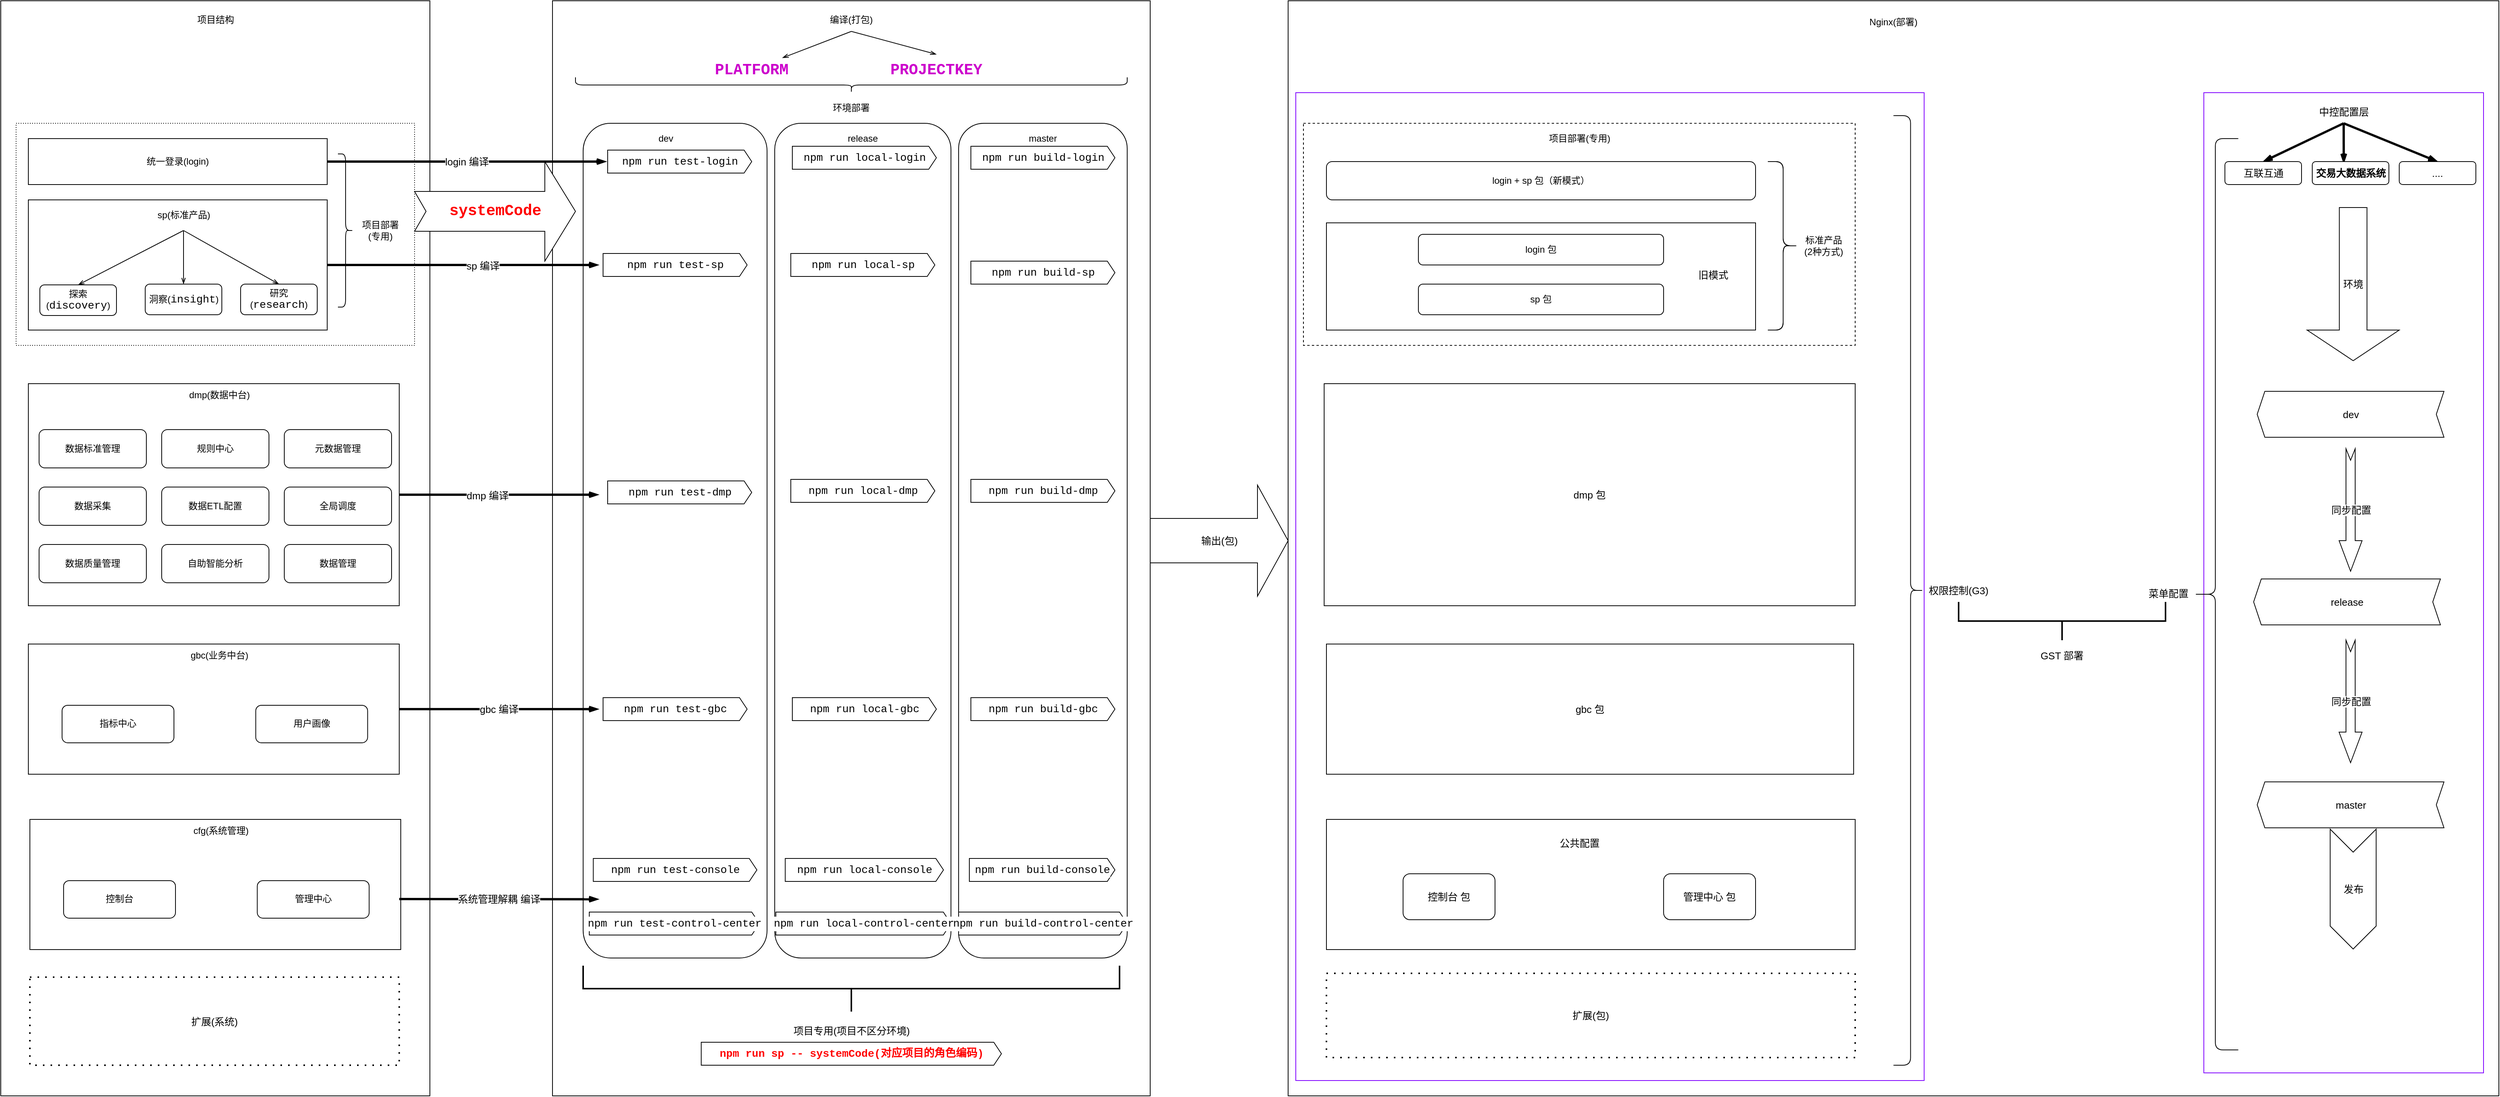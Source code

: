 <mxfile version="14.8.5" type="github">
  <diagram id="En5fsH0qPfYvG1PNKuJf" name="Page-1">
    <mxGraphModel dx="3555" dy="3074" grid="1" gridSize="10" guides="1" tooltips="1" connect="1" arrows="1" fold="1" page="1" pageScale="1" pageWidth="827" pageHeight="1169" math="0" shadow="0">
      <root>
        <mxCell id="0" />
        <mxCell id="1" parent="0" />
        <mxCell id="Kza3IiyWU27NG2U3xxo6-1" value="" style="rounded=0;whiteSpace=wrap;html=1;labelBackgroundColor=#FFFFFF;" parent="1" vertex="1">
          <mxGeometry x="20" y="-70" width="560" height="1430" as="geometry" />
        </mxCell>
        <mxCell id="Kza3IiyWU27NG2U3xxo6-2" value="项目结构" style="text;html=1;strokeColor=none;fillColor=none;align=center;verticalAlign=middle;whiteSpace=wrap;rounded=0;labelBackgroundColor=#FFFFFF;" parent="1" vertex="1">
          <mxGeometry x="262.5" y="-60" width="75" height="30" as="geometry" />
        </mxCell>
        <mxCell id="Kza3IiyWU27NG2U3xxo6-3" value="" style="rounded=0;whiteSpace=wrap;html=1;dashed=1;dashPattern=1 2;labelBackgroundColor=#FFFFFF;" parent="1" vertex="1">
          <mxGeometry x="40" y="90" width="520" height="290" as="geometry" />
        </mxCell>
        <mxCell id="Kza3IiyWU27NG2U3xxo6-4" value="" style="group;labelBackgroundColor=#FFFFFF;" parent="1" vertex="1" connectable="0">
          <mxGeometry x="56" y="110" width="499" height="250" as="geometry" />
        </mxCell>
        <mxCell id="Kza3IiyWU27NG2U3xxo6-5" value="" style="group;labelBackgroundColor=#FFFFFF;" parent="Kza3IiyWU27NG2U3xxo6-4" vertex="1" connectable="0">
          <mxGeometry width="390" height="250" as="geometry" />
        </mxCell>
        <mxCell id="Kza3IiyWU27NG2U3xxo6-6" value="统一登录(login)" style="rounded=0;whiteSpace=wrap;html=1;labelBackgroundColor=#FFFFFF;" parent="Kza3IiyWU27NG2U3xxo6-5" vertex="1">
          <mxGeometry width="390" height="60" as="geometry" />
        </mxCell>
        <mxCell id="Kza3IiyWU27NG2U3xxo6-7" value="" style="rounded=0;whiteSpace=wrap;html=1;labelBackgroundColor=#FFFFFF;" parent="Kza3IiyWU27NG2U3xxo6-5" vertex="1">
          <mxGeometry y="80" width="390" height="170" as="geometry" />
        </mxCell>
        <mxCell id="Kza3IiyWU27NG2U3xxo6-8" value="sp(标准产品)" style="text;html=1;strokeColor=none;fillColor=none;align=center;verticalAlign=middle;whiteSpace=wrap;rounded=0;labelBackgroundColor=#FFFFFF;" parent="Kza3IiyWU27NG2U3xxo6-5" vertex="1">
          <mxGeometry x="157.5" y="80" width="90" height="40" as="geometry" />
        </mxCell>
        <mxCell id="Kza3IiyWU27NG2U3xxo6-9" value="&lt;span&gt;探索(&lt;/span&gt;&lt;span style=&quot;font-family: consolas, &amp;quot;courier new&amp;quot;, monospace; font-size: 14px;&quot;&gt;discovery&lt;/span&gt;&lt;span&gt;)&lt;/span&gt;" style="rounded=1;whiteSpace=wrap;html=1;labelBackgroundColor=#FFFFFF;" parent="Kza3IiyWU27NG2U3xxo6-5" vertex="1">
          <mxGeometry x="15" y="191" width="100" height="40" as="geometry" />
        </mxCell>
        <mxCell id="Kza3IiyWU27NG2U3xxo6-10" style="edgeStyle=none;rounded=0;orthogonalLoop=1;jettySize=auto;html=1;exitX=0.5;exitY=1;exitDx=0;exitDy=0;entryX=0.5;entryY=0;entryDx=0;entryDy=0;endArrow=openThin;endFill=0;labelBackgroundColor=#FFFFFF;" parent="Kza3IiyWU27NG2U3xxo6-5" source="Kza3IiyWU27NG2U3xxo6-8" target="Kza3IiyWU27NG2U3xxo6-9" edge="1">
          <mxGeometry relative="1" as="geometry" />
        </mxCell>
        <mxCell id="Kza3IiyWU27NG2U3xxo6-11" value="&lt;span style=&quot;&quot;&gt;洞察(&lt;/span&gt;&lt;span style=&quot;font-family: &amp;quot;consolas&amp;quot; , &amp;quot;courier new&amp;quot; , monospace ; font-size: 14px&quot;&gt;insight&lt;/span&gt;)" style="rounded=1;whiteSpace=wrap;html=1;labelBackgroundColor=#FFFFFF;" parent="Kza3IiyWU27NG2U3xxo6-5" vertex="1">
          <mxGeometry x="152.5" y="190" width="100" height="40" as="geometry" />
        </mxCell>
        <mxCell id="Kza3IiyWU27NG2U3xxo6-12" style="edgeStyle=none;rounded=0;orthogonalLoop=1;jettySize=auto;html=1;exitX=0.5;exitY=1;exitDx=0;exitDy=0;endArrow=openThin;endFill=0;labelBackgroundColor=#FFFFFF;" parent="Kza3IiyWU27NG2U3xxo6-5" source="Kza3IiyWU27NG2U3xxo6-8" target="Kza3IiyWU27NG2U3xxo6-11" edge="1">
          <mxGeometry relative="1" as="geometry" />
        </mxCell>
        <mxCell id="Kza3IiyWU27NG2U3xxo6-13" value="研究(&lt;span style=&quot;font-family: consolas, &amp;quot;courier new&amp;quot;, monospace; font-size: 14px;&quot;&gt;research&lt;/span&gt;)" style="rounded=1;whiteSpace=wrap;html=1;labelBackgroundColor=#FFFFFF;" parent="Kza3IiyWU27NG2U3xxo6-5" vertex="1">
          <mxGeometry x="277" y="190" width="100" height="40" as="geometry" />
        </mxCell>
        <mxCell id="Kza3IiyWU27NG2U3xxo6-14" style="edgeStyle=none;rounded=0;orthogonalLoop=1;jettySize=auto;html=1;exitX=0.5;exitY=1;exitDx=0;exitDy=0;entryX=0.5;entryY=0;entryDx=0;entryDy=0;endArrow=openThin;endFill=0;labelBackgroundColor=#FFFFFF;" parent="Kza3IiyWU27NG2U3xxo6-5" source="Kza3IiyWU27NG2U3xxo6-8" target="Kza3IiyWU27NG2U3xxo6-13" edge="1">
          <mxGeometry relative="1" as="geometry" />
        </mxCell>
        <mxCell id="Kza3IiyWU27NG2U3xxo6-15" value="" style="shape=curlyBracket;whiteSpace=wrap;html=1;rounded=1;flipH=1;labelBackgroundColor=#FFFFFF;" parent="Kza3IiyWU27NG2U3xxo6-4" vertex="1">
          <mxGeometry x="404" y="20" width="20" height="200" as="geometry" />
        </mxCell>
        <mxCell id="Kza3IiyWU27NG2U3xxo6-16" value="项目部署(专用)" style="text;html=1;strokeColor=none;fillColor=none;align=center;verticalAlign=middle;whiteSpace=wrap;rounded=0;labelBackgroundColor=#FFFFFF;" parent="Kza3IiyWU27NG2U3xxo6-4" vertex="1">
          <mxGeometry x="434" y="100" width="51" height="40" as="geometry" />
        </mxCell>
        <mxCell id="Kza3IiyWU27NG2U3xxo6-17" value="" style="group;labelBackgroundColor=#FFFFFF;" parent="1" vertex="1" connectable="0">
          <mxGeometry x="56" y="420" width="484" height="290" as="geometry" />
        </mxCell>
        <mxCell id="Kza3IiyWU27NG2U3xxo6-18" value="" style="rounded=0;whiteSpace=wrap;html=1;labelBackgroundColor=#FFFFFF;" parent="Kza3IiyWU27NG2U3xxo6-17" vertex="1">
          <mxGeometry y="10" width="484" height="290" as="geometry" />
        </mxCell>
        <mxCell id="Kza3IiyWU27NG2U3xxo6-19" value="&lt;span style=&quot;font-family: &amp;quot;helvetica&amp;quot;&quot;&gt;dmp(数据中台)&lt;/span&gt;" style="text;html=1;strokeColor=none;fillColor=none;align=center;verticalAlign=middle;whiteSpace=wrap;rounded=0;labelBackgroundColor=#FFFFFF;" parent="Kza3IiyWU27NG2U3xxo6-17" vertex="1">
          <mxGeometry x="202.25" y="10" width="94.5" height="30" as="geometry" />
        </mxCell>
        <mxCell id="Kza3IiyWU27NG2U3xxo6-20" value="数据标准管理" style="rounded=1;whiteSpace=wrap;html=1;labelBackgroundColor=#FFFFFF;" parent="Kza3IiyWU27NG2U3xxo6-17" vertex="1">
          <mxGeometry x="14" y="70" width="140" height="50" as="geometry" />
        </mxCell>
        <mxCell id="Kza3IiyWU27NG2U3xxo6-21" value="规则中心" style="rounded=1;whiteSpace=wrap;html=1;labelBackgroundColor=#FFFFFF;" parent="Kza3IiyWU27NG2U3xxo6-17" vertex="1">
          <mxGeometry x="174" y="70" width="140" height="50" as="geometry" />
        </mxCell>
        <mxCell id="Kza3IiyWU27NG2U3xxo6-22" value="全局调度" style="rounded=1;whiteSpace=wrap;html=1;labelBackgroundColor=#FFFFFF;" parent="Kza3IiyWU27NG2U3xxo6-17" vertex="1">
          <mxGeometry x="334" y="145" width="140" height="50" as="geometry" />
        </mxCell>
        <mxCell id="Kza3IiyWU27NG2U3xxo6-23" value="数据ETL配置" style="rounded=1;whiteSpace=wrap;html=1;labelBackgroundColor=#FFFFFF;" parent="Kza3IiyWU27NG2U3xxo6-17" vertex="1">
          <mxGeometry x="174" y="145" width="140" height="50" as="geometry" />
        </mxCell>
        <mxCell id="Kza3IiyWU27NG2U3xxo6-24" value="自助智能分析" style="rounded=1;whiteSpace=wrap;html=1;labelBackgroundColor=#FFFFFF;" parent="Kza3IiyWU27NG2U3xxo6-17" vertex="1">
          <mxGeometry x="174" y="220" width="140" height="50" as="geometry" />
        </mxCell>
        <mxCell id="Kza3IiyWU27NG2U3xxo6-25" value="数据采集" style="rounded=1;whiteSpace=wrap;html=1;labelBackgroundColor=#FFFFFF;" parent="Kza3IiyWU27NG2U3xxo6-17" vertex="1">
          <mxGeometry x="14" y="145" width="140" height="50" as="geometry" />
        </mxCell>
        <mxCell id="Kza3IiyWU27NG2U3xxo6-26" value="数据管理" style="rounded=1;whiteSpace=wrap;html=1;labelBackgroundColor=#FFFFFF;" parent="Kza3IiyWU27NG2U3xxo6-17" vertex="1">
          <mxGeometry x="334" y="220" width="140" height="50" as="geometry" />
        </mxCell>
        <mxCell id="Kza3IiyWU27NG2U3xxo6-27" value="元数据管理" style="rounded=1;whiteSpace=wrap;html=1;labelBackgroundColor=#FFFFFF;" parent="Kza3IiyWU27NG2U3xxo6-17" vertex="1">
          <mxGeometry x="334" y="70" width="140" height="50" as="geometry" />
        </mxCell>
        <mxCell id="Kza3IiyWU27NG2U3xxo6-28" value="数据质量管理" style="rounded=1;whiteSpace=wrap;html=1;labelBackgroundColor=#FFFFFF;" parent="Kza3IiyWU27NG2U3xxo6-17" vertex="1">
          <mxGeometry x="14" y="220" width="140" height="50" as="geometry" />
        </mxCell>
        <mxCell id="Kza3IiyWU27NG2U3xxo6-29" value="" style="group;labelBackgroundColor=#FFFFFF;" parent="1" vertex="1" connectable="0">
          <mxGeometry x="56" y="770" width="484" height="170" as="geometry" />
        </mxCell>
        <mxCell id="Kza3IiyWU27NG2U3xxo6-30" value="" style="group;labelBackgroundColor=#FFFFFF;" parent="Kza3IiyWU27NG2U3xxo6-29" vertex="1" connectable="0">
          <mxGeometry width="484" height="170.0" as="geometry" />
        </mxCell>
        <mxCell id="Kza3IiyWU27NG2U3xxo6-31" value="" style="group;labelBackgroundColor=#FFFFFF;" parent="Kza3IiyWU27NG2U3xxo6-30" vertex="1" connectable="0">
          <mxGeometry width="484" height="170.0" as="geometry" />
        </mxCell>
        <mxCell id="Kza3IiyWU27NG2U3xxo6-32" value="" style="rounded=0;whiteSpace=wrap;html=1;labelBackgroundColor=#FFFFFF;" parent="Kza3IiyWU27NG2U3xxo6-31" vertex="1">
          <mxGeometry width="484" height="170.0" as="geometry" />
        </mxCell>
        <mxCell id="Kza3IiyWU27NG2U3xxo6-33" value="&lt;span style=&quot;font-family: &amp;quot;helvetica&amp;quot;&quot;&gt;gbc(业务中台)&lt;/span&gt;" style="text;html=1;strokeColor=none;fillColor=none;align=center;verticalAlign=middle;whiteSpace=wrap;rounded=0;labelBackgroundColor=#FFFFFF;" parent="Kza3IiyWU27NG2U3xxo6-31" vertex="1">
          <mxGeometry x="202.25" y="5.862" width="94.5" height="17.586" as="geometry" />
        </mxCell>
        <mxCell id="Kza3IiyWU27NG2U3xxo6-34" value="指标中心" style="rounded=1;whiteSpace=wrap;html=1;labelBackgroundColor=#FFFFFF;" parent="Kza3IiyWU27NG2U3xxo6-31" vertex="1">
          <mxGeometry x="44" y="80" width="146" height="48.97" as="geometry" />
        </mxCell>
        <mxCell id="Kza3IiyWU27NG2U3xxo6-35" value="用户画像" style="rounded=1;whiteSpace=wrap;html=1;labelBackgroundColor=#FFFFFF;" parent="Kza3IiyWU27NG2U3xxo6-31" vertex="1">
          <mxGeometry x="296.75" y="80" width="146" height="48.97" as="geometry" />
        </mxCell>
        <mxCell id="Kza3IiyWU27NG2U3xxo6-36" value="" style="group;labelBackgroundColor=#FFFFFF;" parent="1" vertex="1" connectable="0">
          <mxGeometry x="58" y="999" width="484" height="170.0" as="geometry" />
        </mxCell>
        <mxCell id="Kza3IiyWU27NG2U3xxo6-37" value="" style="group;labelBackgroundColor=#FFFFFF;" parent="Kza3IiyWU27NG2U3xxo6-36" vertex="1" connectable="0">
          <mxGeometry width="484" height="170.0" as="geometry" />
        </mxCell>
        <mxCell id="Kza3IiyWU27NG2U3xxo6-38" value="" style="rounded=0;whiteSpace=wrap;html=1;labelBackgroundColor=#FFFFFF;" parent="Kza3IiyWU27NG2U3xxo6-37" vertex="1">
          <mxGeometry width="484" height="170.0" as="geometry" />
        </mxCell>
        <mxCell id="Kza3IiyWU27NG2U3xxo6-39" value="&lt;span style=&quot;font-family: &amp;quot;helvetica&amp;quot;&quot;&gt;cfg(系统管理)&lt;/span&gt;" style="text;html=1;strokeColor=none;fillColor=none;align=center;verticalAlign=middle;whiteSpace=wrap;rounded=0;labelBackgroundColor=#FFFFFF;" parent="Kza3IiyWU27NG2U3xxo6-37" vertex="1">
          <mxGeometry x="202.25" y="5.862" width="94.5" height="17.586" as="geometry" />
        </mxCell>
        <mxCell id="Kza3IiyWU27NG2U3xxo6-40" value="控制台" style="rounded=1;whiteSpace=wrap;html=1;labelBackgroundColor=#FFFFFF;" parent="Kza3IiyWU27NG2U3xxo6-37" vertex="1">
          <mxGeometry x="44" y="80" width="146" height="48.97" as="geometry" />
        </mxCell>
        <mxCell id="Kza3IiyWU27NG2U3xxo6-41" value="管理中心" style="rounded=1;whiteSpace=wrap;html=1;labelBackgroundColor=#FFFFFF;" parent="Kza3IiyWU27NG2U3xxo6-37" vertex="1">
          <mxGeometry x="296.75" y="80" width="146" height="48.97" as="geometry" />
        </mxCell>
        <mxCell id="Kza3IiyWU27NG2U3xxo6-42" value="" style="rounded=0;whiteSpace=wrap;html=1;labelBackgroundColor=#FFFFFF;" parent="1" vertex="1">
          <mxGeometry x="740" y="-70" width="780" height="1430" as="geometry" />
        </mxCell>
        <mxCell id="Kza3IiyWU27NG2U3xxo6-43" style="edgeStyle=none;rounded=0;orthogonalLoop=1;jettySize=auto;html=1;exitX=0.5;exitY=1;exitDx=0;exitDy=0;endArrow=openThin;endFill=0;labelBackgroundColor=#FFFFFF;" parent="1" source="Kza3IiyWU27NG2U3xxo6-45" target="Kza3IiyWU27NG2U3xxo6-46" edge="1">
          <mxGeometry relative="1" as="geometry" />
        </mxCell>
        <mxCell id="Kza3IiyWU27NG2U3xxo6-44" style="edgeStyle=none;rounded=0;orthogonalLoop=1;jettySize=auto;html=1;exitX=0.5;exitY=1;exitDx=0;exitDy=0;entryX=0.5;entryY=0;entryDx=0;entryDy=0;endArrow=openThin;endFill=0;labelBackgroundColor=#FFFFFF;" parent="1" source="Kza3IiyWU27NG2U3xxo6-45" target="Kza3IiyWU27NG2U3xxo6-47" edge="1">
          <mxGeometry relative="1" as="geometry" />
        </mxCell>
        <mxCell id="Kza3IiyWU27NG2U3xxo6-45" value="编译(打包)" style="text;html=1;strokeColor=none;fillColor=none;align=center;verticalAlign=middle;whiteSpace=wrap;rounded=0;labelBackgroundColor=#FFFFFF;" parent="1" vertex="1">
          <mxGeometry x="1070" y="-60" width="120" height="30" as="geometry" />
        </mxCell>
        <mxCell id="Kza3IiyWU27NG2U3xxo6-46" value="&lt;span style=&quot;font-family: &amp;#34;consolas&amp;#34; , &amp;#34;courier new&amp;#34; , monospace&quot;&gt;&lt;b&gt;&lt;font style=&quot;font-size: 20px&quot; color=&quot;#cc00cc&quot;&gt;PLATFORM&lt;/font&gt;&lt;/b&gt;&lt;/span&gt;" style="text;html=1;strokeColor=none;fillColor=none;align=center;verticalAlign=middle;whiteSpace=wrap;rounded=0;labelBackgroundColor=#FFFFFF;" parent="1" vertex="1">
          <mxGeometry x="960" width="80" height="40" as="geometry" />
        </mxCell>
        <mxCell id="Kza3IiyWU27NG2U3xxo6-47" value="&lt;span style=&quot;font-family: &amp;#34;consolas&amp;#34; , &amp;#34;courier new&amp;#34; , monospace&quot;&gt;&lt;b&gt;&lt;font style=&quot;font-size: 20px&quot; color=&quot;#cc00cc&quot;&gt;PROJECTKEY&lt;/font&gt;&lt;/b&gt;&lt;/span&gt;" style="text;html=1;strokeColor=none;fillColor=none;align=center;verticalAlign=middle;whiteSpace=wrap;rounded=0;labelBackgroundColor=#FFFFFF;" parent="1" vertex="1">
          <mxGeometry x="1191" width="100" height="40" as="geometry" />
        </mxCell>
        <mxCell id="Kza3IiyWU27NG2U3xxo6-48" value="" style="shape=curlyBracket;whiteSpace=wrap;html=1;rounded=1;flipH=1;rotation=90;labelBackgroundColor=#FFFFFF;" parent="1" vertex="1">
          <mxGeometry x="1120" y="-320" width="20" height="720" as="geometry" />
        </mxCell>
        <mxCell id="Kza3IiyWU27NG2U3xxo6-49" value="环境部署" style="text;html=1;strokeColor=none;fillColor=none;align=center;verticalAlign=middle;whiteSpace=wrap;rounded=0;labelBackgroundColor=#FFFFFF;" parent="1" vertex="1">
          <mxGeometry x="1085" y="60" width="90" height="20" as="geometry" />
        </mxCell>
        <mxCell id="Kza3IiyWU27NG2U3xxo6-50" value="" style="group;labelBackgroundColor=#FFFFFF;" parent="1" vertex="1" connectable="0">
          <mxGeometry x="780" y="90" width="250" height="1090" as="geometry" />
        </mxCell>
        <mxCell id="Kza3IiyWU27NG2U3xxo6-51" value="" style="rounded=1;whiteSpace=wrap;html=1;labelBackgroundColor=#FFFFFF;" parent="Kza3IiyWU27NG2U3xxo6-50" vertex="1">
          <mxGeometry width="240" height="1090" as="geometry" />
        </mxCell>
        <mxCell id="Kza3IiyWU27NG2U3xxo6-52" value="dev" style="text;html=1;strokeColor=none;fillColor=none;align=center;verticalAlign=middle;whiteSpace=wrap;rounded=0;labelBackgroundColor=#FFFFFF;" parent="Kza3IiyWU27NG2U3xxo6-50" vertex="1">
          <mxGeometry x="84" y="10" width="48" height="20" as="geometry" />
        </mxCell>
        <mxCell id="Kza3IiyWU27NG2U3xxo6-53" value="&lt;div style=&quot;font-family: &amp;quot;consolas&amp;quot; , &amp;quot;courier new&amp;quot; , monospace ; font-size: 14px ; line-height: 19px&quot;&gt;&lt;span style=&quot;&quot;&gt;npm&amp;nbsp;run&amp;nbsp;test-login&lt;/span&gt;&lt;/div&gt;" style="html=1;shadow=0;dashed=0;align=center;verticalAlign=middle;shape=mxgraph.arrows2.arrow;dy=0;dx=10;notch=0;rounded=0;fontSize=13;strokeWidth=1;labelBackgroundColor=#FFFFFF;" parent="Kza3IiyWU27NG2U3xxo6-50" vertex="1">
          <mxGeometry x="32" y="35" width="188" height="30" as="geometry" />
        </mxCell>
        <mxCell id="Kza3IiyWU27NG2U3xxo6-54" value="&lt;div style=&quot;font-family: &amp;quot;consolas&amp;quot; , &amp;quot;courier new&amp;quot; , monospace ; font-size: 14px ; line-height: 19px&quot;&gt;&lt;div style=&quot;font-family: consolas, &amp;quot;courier new&amp;quot;, monospace; line-height: 19px;&quot;&gt;npm&amp;nbsp;run&amp;nbsp;test-sp&lt;/div&gt;&lt;/div&gt;" style="html=1;shadow=0;dashed=0;align=center;verticalAlign=middle;shape=mxgraph.arrows2.arrow;dy=0;dx=10;notch=0;rounded=0;fontSize=13;strokeWidth=1;labelBackgroundColor=#FFFFFF;" parent="Kza3IiyWU27NG2U3xxo6-50" vertex="1">
          <mxGeometry x="26" y="170" width="188" height="30" as="geometry" />
        </mxCell>
        <mxCell id="Kza3IiyWU27NG2U3xxo6-55" value="&lt;div style=&quot;font-family: &amp;quot;consolas&amp;quot; , &amp;quot;courier new&amp;quot; , monospace ; font-size: 14px ; line-height: 19px&quot;&gt;&lt;div style=&quot;font-family: consolas, &amp;quot;courier new&amp;quot;, monospace; line-height: 19px;&quot;&gt;npm&amp;nbsp;run&amp;nbsp;test-dmp&lt;/div&gt;&lt;/div&gt;" style="html=1;shadow=0;dashed=0;align=center;verticalAlign=middle;shape=mxgraph.arrows2.arrow;dy=0;dx=10;notch=0;rounded=0;fontSize=13;strokeWidth=1;labelBackgroundColor=#FFFFFF;" parent="Kza3IiyWU27NG2U3xxo6-50" vertex="1">
          <mxGeometry x="32" y="467" width="188" height="30" as="geometry" />
        </mxCell>
        <mxCell id="Kza3IiyWU27NG2U3xxo6-56" value="&lt;div style=&quot;font-family: &amp;quot;consolas&amp;quot; , &amp;quot;courier new&amp;quot; , monospace ; font-size: 14px ; line-height: 19px&quot;&gt;&lt;div style=&quot;font-family: consolas, &amp;quot;courier new&amp;quot;, monospace; line-height: 19px;&quot;&gt;npm&amp;nbsp;run&amp;nbsp;test-gbc&lt;/div&gt;&lt;/div&gt;" style="html=1;shadow=0;dashed=0;align=center;verticalAlign=middle;shape=mxgraph.arrows2.arrow;dy=0;dx=10;notch=0;rounded=0;fontSize=13;strokeWidth=1;labelBackgroundColor=#FFFFFF;" parent="Kza3IiyWU27NG2U3xxo6-50" vertex="1">
          <mxGeometry x="26" y="750" width="188" height="30" as="geometry" />
        </mxCell>
        <mxCell id="Kza3IiyWU27NG2U3xxo6-57" value="&lt;div style=&quot;font-family: &amp;quot;consolas&amp;quot; , &amp;quot;courier new&amp;quot; , monospace ; font-size: 14px ; line-height: 19px&quot;&gt;&lt;div style=&quot;font-family: consolas, &amp;quot;courier new&amp;quot;, monospace; line-height: 19px;&quot;&gt;npm&amp;nbsp;run&amp;nbsp;test-console&lt;/div&gt;&lt;/div&gt;" style="html=1;shadow=0;dashed=0;align=center;verticalAlign=middle;shape=mxgraph.arrows2.arrow;dy=0;dx=10;notch=0;rounded=0;fontSize=13;strokeWidth=1;labelBackgroundColor=#FFFFFF;" parent="Kza3IiyWU27NG2U3xxo6-50" vertex="1">
          <mxGeometry x="13.25" y="960" width="213.5" height="30" as="geometry" />
        </mxCell>
        <mxCell id="Kza3IiyWU27NG2U3xxo6-58" value="&lt;div style=&quot;font-family: &amp;quot;consolas&amp;quot; , &amp;quot;courier new&amp;quot; , monospace ; font-size: 14px ; line-height: 19px&quot;&gt;&lt;div style=&quot;font-family: consolas, &amp;quot;courier new&amp;quot;, monospace; line-height: 19px;&quot;&gt;npm&amp;nbsp;run&amp;nbsp;test-control-center&lt;/div&gt;&lt;/div&gt;" style="html=1;shadow=0;dashed=0;align=center;verticalAlign=middle;shape=mxgraph.arrows2.arrow;dy=0;dx=10;notch=0;rounded=0;fontSize=13;strokeWidth=1;labelBackgroundColor=#FFFFFF;" parent="Kza3IiyWU27NG2U3xxo6-50" vertex="1">
          <mxGeometry x="8" y="1030" width="222" height="30" as="geometry" />
        </mxCell>
        <mxCell id="Kza3IiyWU27NG2U3xxo6-59" value="" style="group;labelBackgroundColor=#FFFFFF;" parent="1" vertex="1" connectable="0">
          <mxGeometry x="1030" y="90" width="230.5" height="1090" as="geometry" />
        </mxCell>
        <mxCell id="Kza3IiyWU27NG2U3xxo6-60" value="" style="rounded=1;whiteSpace=wrap;html=1;labelBackgroundColor=#FFFFFF;" parent="Kza3IiyWU27NG2U3xxo6-59" vertex="1">
          <mxGeometry width="230.0" height="1090" as="geometry" />
        </mxCell>
        <mxCell id="Kza3IiyWU27NG2U3xxo6-61" value="release" style="text;html=1;strokeColor=none;fillColor=none;align=center;verticalAlign=middle;whiteSpace=wrap;rounded=0;labelBackgroundColor=#FFFFFF;" parent="Kza3IiyWU27NG2U3xxo6-59" vertex="1">
          <mxGeometry x="92" y="10" width="46" height="20" as="geometry" />
        </mxCell>
        <mxCell id="Kza3IiyWU27NG2U3xxo6-62" value="&lt;div style=&quot;font-family: &amp;quot;consolas&amp;quot; , &amp;quot;courier new&amp;quot; , monospace ; font-size: 14px ; line-height: 19px&quot;&gt;&lt;div style=&quot;font-family: consolas, &amp;quot;courier new&amp;quot;, monospace; line-height: 19px;&quot;&gt;npm&amp;nbsp;run&amp;nbsp;local-login&lt;/div&gt;&lt;/div&gt;" style="html=1;shadow=0;dashed=0;align=center;verticalAlign=middle;shape=mxgraph.arrows2.arrow;dy=0;dx=10;notch=0;rounded=0;fontSize=13;strokeWidth=1;labelBackgroundColor=#FFFFFF;" parent="Kza3IiyWU27NG2U3xxo6-59" vertex="1">
          <mxGeometry x="23" y="30" width="188" height="30" as="geometry" />
        </mxCell>
        <mxCell id="Kza3IiyWU27NG2U3xxo6-63" value="&lt;div style=&quot;font-family: &amp;quot;consolas&amp;quot; , &amp;quot;courier new&amp;quot; , monospace ; font-size: 14px ; line-height: 19px&quot;&gt;&lt;div style=&quot;font-family: consolas, &amp;quot;courier new&amp;quot;, monospace; line-height: 19px;&quot;&gt;npm&amp;nbsp;run&amp;nbsp;local-sp&lt;/div&gt;&lt;/div&gt;" style="html=1;shadow=0;dashed=0;align=center;verticalAlign=middle;shape=mxgraph.arrows2.arrow;dy=0;dx=10;notch=0;rounded=0;fontSize=13;strokeWidth=1;labelBackgroundColor=#FFFFFF;" parent="Kza3IiyWU27NG2U3xxo6-59" vertex="1">
          <mxGeometry x="21" y="170" width="188" height="30" as="geometry" />
        </mxCell>
        <mxCell id="Kza3IiyWU27NG2U3xxo6-64" value="&lt;div style=&quot;font-family: &amp;quot;consolas&amp;quot; , &amp;quot;courier new&amp;quot; , monospace ; font-size: 14px ; line-height: 19px&quot;&gt;&lt;div style=&quot;font-family: consolas, &amp;quot;courier new&amp;quot;, monospace; line-height: 19px;&quot;&gt;npm&amp;nbsp;run&amp;nbsp;local-dmp&lt;/div&gt;&lt;/div&gt;" style="html=1;shadow=0;dashed=0;align=center;verticalAlign=middle;shape=mxgraph.arrows2.arrow;dy=0;dx=10;notch=0;rounded=0;fontSize=13;strokeWidth=1;labelBackgroundColor=#FFFFFF;" parent="Kza3IiyWU27NG2U3xxo6-59" vertex="1">
          <mxGeometry x="21" y="465" width="188" height="30" as="geometry" />
        </mxCell>
        <mxCell id="Kza3IiyWU27NG2U3xxo6-65" value="&lt;div style=&quot;font-family: &amp;quot;consolas&amp;quot; , &amp;quot;courier new&amp;quot; , monospace ; font-size: 14px ; line-height: 19px&quot;&gt;&lt;div style=&quot;font-family: consolas, &amp;quot;courier new&amp;quot;, monospace; line-height: 19px;&quot;&gt;npm&amp;nbsp;run&amp;nbsp;local-gbc&lt;/div&gt;&lt;/div&gt;" style="html=1;shadow=0;dashed=0;align=center;verticalAlign=middle;shape=mxgraph.arrows2.arrow;dy=0;dx=10;notch=0;rounded=0;fontSize=13;strokeWidth=1;labelBackgroundColor=#FFFFFF;" parent="Kza3IiyWU27NG2U3xxo6-59" vertex="1">
          <mxGeometry x="23" y="750" width="188" height="30" as="geometry" />
        </mxCell>
        <mxCell id="Kza3IiyWU27NG2U3xxo6-66" value="&lt;div style=&quot;font-family: &amp;quot;consolas&amp;quot; , &amp;quot;courier new&amp;quot; , monospace ; font-size: 14px ; line-height: 19px&quot;&gt;&lt;div style=&quot;font-family: consolas, &amp;quot;courier new&amp;quot;, monospace; line-height: 19px;&quot;&gt;&lt;div style=&quot;font-family: &amp;quot;consolas&amp;quot; , &amp;quot;courier new&amp;quot; , monospace ; line-height: 19px&quot;&gt;npm&amp;nbsp;run&amp;nbsp;local-console&lt;/div&gt;&lt;/div&gt;&lt;/div&gt;" style="html=1;shadow=0;dashed=0;align=center;verticalAlign=middle;shape=mxgraph.arrows2.arrow;dy=0;dx=10;notch=0;rounded=0;fontSize=13;strokeWidth=1;labelBackgroundColor=#FFFFFF;" parent="Kza3IiyWU27NG2U3xxo6-59" vertex="1">
          <mxGeometry x="13.75" y="960" width="206.5" height="30" as="geometry" />
        </mxCell>
        <mxCell id="Kza3IiyWU27NG2U3xxo6-67" value="&lt;div style=&quot;font-family: &amp;quot;consolas&amp;quot; , &amp;quot;courier new&amp;quot; , monospace ; font-size: 14px ; line-height: 19px&quot;&gt;&lt;div style=&quot;font-family: consolas, &amp;quot;courier new&amp;quot;, monospace; line-height: 19px;&quot;&gt;&lt;div style=&quot;font-family: &amp;quot;consolas&amp;quot; , &amp;quot;courier new&amp;quot; , monospace ; line-height: 19px&quot;&gt;npm&amp;nbsp;run&amp;nbsp;local-control-center&lt;/div&gt;&lt;/div&gt;&lt;/div&gt;" style="html=1;shadow=0;dashed=0;align=center;verticalAlign=middle;shape=mxgraph.arrows2.arrow;dy=0;dx=10;notch=0;rounded=0;fontSize=13;strokeWidth=1;labelBackgroundColor=#FFFFFF;" parent="Kza3IiyWU27NG2U3xxo6-59" vertex="1">
          <mxGeometry x="1.5" y="1030" width="228.5" height="30" as="geometry" />
        </mxCell>
        <mxCell id="Kza3IiyWU27NG2U3xxo6-68" value="" style="group;labelBackgroundColor=#FFFFFF;" parent="1" vertex="1" connectable="0">
          <mxGeometry x="1270" y="90" width="227" height="1090" as="geometry" />
        </mxCell>
        <mxCell id="Kza3IiyWU27NG2U3xxo6-69" value="" style="rounded=1;whiteSpace=wrap;html=1;labelBackgroundColor=#FFFFFF;" parent="Kza3IiyWU27NG2U3xxo6-68" vertex="1">
          <mxGeometry width="220" height="1090" as="geometry" />
        </mxCell>
        <mxCell id="Kza3IiyWU27NG2U3xxo6-70" value="master" style="text;html=1;strokeColor=none;fillColor=none;align=center;verticalAlign=middle;whiteSpace=wrap;rounded=0;labelBackgroundColor=#FFFFFF;" parent="Kza3IiyWU27NG2U3xxo6-68" vertex="1">
          <mxGeometry x="88" y="10" width="44" height="20" as="geometry" />
        </mxCell>
        <mxCell id="Kza3IiyWU27NG2U3xxo6-71" value="&lt;div style=&quot;font-family: &amp;quot;consolas&amp;quot; , &amp;quot;courier new&amp;quot; , monospace ; font-size: 14px ; line-height: 19px&quot;&gt;&lt;div style=&quot;font-family: consolas, &amp;quot;courier new&amp;quot;, monospace; line-height: 19px;&quot;&gt;npm&amp;nbsp;run&amp;nbsp;build-login&lt;/div&gt;&lt;/div&gt;" style="html=1;shadow=0;dashed=0;align=center;verticalAlign=middle;shape=mxgraph.arrows2.arrow;dy=0;dx=10;notch=0;rounded=0;fontSize=13;strokeWidth=1;labelBackgroundColor=#FFFFFF;" parent="Kza3IiyWU27NG2U3xxo6-68" vertex="1">
          <mxGeometry x="16" y="30" width="188" height="30" as="geometry" />
        </mxCell>
        <mxCell id="Kza3IiyWU27NG2U3xxo6-72" value="&lt;div style=&quot;font-family: &amp;quot;consolas&amp;quot; , &amp;quot;courier new&amp;quot; , monospace ; font-size: 14px ; line-height: 19px&quot;&gt;&lt;div style=&quot;font-family: consolas, &amp;quot;courier new&amp;quot;, monospace; line-height: 19px;&quot;&gt;npm&amp;nbsp;run&amp;nbsp;build-sp&lt;/div&gt;&lt;/div&gt;" style="html=1;shadow=0;dashed=0;align=center;verticalAlign=middle;shape=mxgraph.arrows2.arrow;dy=0;dx=10;notch=0;rounded=0;fontSize=13;strokeWidth=1;labelBackgroundColor=#FFFFFF;" parent="Kza3IiyWU27NG2U3xxo6-68" vertex="1">
          <mxGeometry x="16" y="180" width="188" height="30" as="geometry" />
        </mxCell>
        <mxCell id="Kza3IiyWU27NG2U3xxo6-73" value="&lt;div style=&quot;font-family: &amp;quot;consolas&amp;quot; , &amp;quot;courier new&amp;quot; , monospace ; font-size: 14px ; line-height: 19px&quot;&gt;&lt;div style=&quot;font-family: consolas, &amp;quot;courier new&amp;quot;, monospace; line-height: 19px;&quot;&gt;npm&amp;nbsp;run&amp;nbsp;build-dmp&lt;/div&gt;&lt;/div&gt;" style="html=1;shadow=0;dashed=0;align=center;verticalAlign=middle;shape=mxgraph.arrows2.arrow;dy=0;dx=10;notch=0;rounded=0;fontSize=13;strokeWidth=1;labelBackgroundColor=#FFFFFF;" parent="Kza3IiyWU27NG2U3xxo6-68" vertex="1">
          <mxGeometry x="16" y="465" width="188" height="30" as="geometry" />
        </mxCell>
        <mxCell id="Kza3IiyWU27NG2U3xxo6-74" value="&lt;div style=&quot;font-family: &amp;quot;consolas&amp;quot; , &amp;quot;courier new&amp;quot; , monospace ; font-size: 14px ; line-height: 19px&quot;&gt;&lt;div style=&quot;font-family: consolas, &amp;quot;courier new&amp;quot;, monospace; line-height: 19px;&quot;&gt;npm&amp;nbsp;run&amp;nbsp;build-gbc&lt;/div&gt;&lt;/div&gt;" style="html=1;shadow=0;dashed=0;align=center;verticalAlign=middle;shape=mxgraph.arrows2.arrow;dy=0;dx=10;notch=0;rounded=0;fontSize=13;strokeWidth=1;labelBackgroundColor=#FFFFFF;" parent="Kza3IiyWU27NG2U3xxo6-68" vertex="1">
          <mxGeometry x="16" y="750" width="188" height="30" as="geometry" />
        </mxCell>
        <mxCell id="Kza3IiyWU27NG2U3xxo6-75" value="&lt;div style=&quot;font-family: &amp;quot;consolas&amp;quot; , &amp;quot;courier new&amp;quot; , monospace ; font-size: 14px ; line-height: 19px&quot;&gt;&lt;div style=&quot;font-family: consolas, &amp;quot;courier new&amp;quot;, monospace; line-height: 19px;&quot;&gt;&lt;div style=&quot;font-family: &amp;quot;consolas&amp;quot; , &amp;quot;courier new&amp;quot; , monospace ; line-height: 19px&quot;&gt;npm&amp;nbsp;run&amp;nbsp;build-console&lt;/div&gt;&lt;/div&gt;&lt;/div&gt;" style="html=1;shadow=0;dashed=0;align=center;verticalAlign=middle;shape=mxgraph.arrows2.arrow;dy=0;dx=10;notch=0;rounded=0;fontSize=13;strokeWidth=1;labelBackgroundColor=#FFFFFF;" parent="Kza3IiyWU27NG2U3xxo6-68" vertex="1">
          <mxGeometry x="14" y="960" width="190" height="30" as="geometry" />
        </mxCell>
        <mxCell id="Kza3IiyWU27NG2U3xxo6-76" value="&lt;div style=&quot;font-family: &amp;quot;consolas&amp;quot; , &amp;quot;courier new&amp;quot; , monospace ; font-size: 14px ; line-height: 19px&quot;&gt;&lt;div style=&quot;font-family: consolas, &amp;quot;courier new&amp;quot;, monospace; line-height: 19px;&quot;&gt;&lt;div style=&quot;font-family: &amp;quot;consolas&amp;quot; , &amp;quot;courier new&amp;quot; , monospace ; line-height: 19px&quot;&gt;npm&amp;nbsp;run&amp;nbsp;build-control-center&lt;/div&gt;&lt;/div&gt;&lt;/div&gt;" style="html=1;shadow=0;dashed=0;align=center;verticalAlign=middle;shape=mxgraph.arrows2.arrow;dy=0;dx=10;notch=0;rounded=0;fontSize=13;strokeWidth=1;labelBackgroundColor=#FFFFFF;" parent="Kza3IiyWU27NG2U3xxo6-68" vertex="1">
          <mxGeometry y="1030" width="220" height="30" as="geometry" />
        </mxCell>
        <mxCell id="Kza3IiyWU27NG2U3xxo6-77" value="" style="rounded=0;whiteSpace=wrap;html=1;labelBackgroundColor=#FFFFFF;" parent="1" vertex="1">
          <mxGeometry x="1700" y="-70" width="1580" height="1430" as="geometry" />
        </mxCell>
        <mxCell id="Kza3IiyWU27NG2U3xxo6-78" value="Nginx(部署)" style="text;html=1;strokeColor=none;fillColor=none;align=center;verticalAlign=middle;whiteSpace=wrap;rounded=0;labelBackgroundColor=#FFFFFF;" parent="1" vertex="1">
          <mxGeometry x="2440" y="-55" width="100" height="25" as="geometry" />
        </mxCell>
        <mxCell id="Kza3IiyWU27NG2U3xxo6-79" value="" style="group;rounded=1;labelBackgroundColor=#FFFFFF;" parent="1" vertex="1" connectable="0">
          <mxGeometry x="1720" y="90" width="1240" height="1250" as="geometry" />
        </mxCell>
        <mxCell id="Kza3IiyWU27NG2U3xxo6-80" value="" style="rounded=0;whiteSpace=wrap;html=1;fontSize=13;strokeWidth=1;labelBackgroundColor=#FFFFFF;strokeColor=#7F00FF;" parent="Kza3IiyWU27NG2U3xxo6-79" vertex="1">
          <mxGeometry x="-10" y="-40" width="820" height="1290" as="geometry" />
        </mxCell>
        <mxCell id="Kza3IiyWU27NG2U3xxo6-81" value="" style="rounded=0;whiteSpace=wrap;html=1;dashed=1;labelBackgroundColor=#FFFFFF;" parent="Kza3IiyWU27NG2U3xxo6-79" vertex="1">
          <mxGeometry width="720" height="290" as="geometry" />
        </mxCell>
        <mxCell id="Kza3IiyWU27NG2U3xxo6-82" value="项目部署(专用)" style="text;html=1;strokeColor=none;fillColor=none;align=center;verticalAlign=middle;whiteSpace=wrap;rounded=0;labelBackgroundColor=#FFFFFF;" parent="Kza3IiyWU27NG2U3xxo6-79" vertex="1">
          <mxGeometry x="304.5" y="10" width="111" height="20" as="geometry" />
        </mxCell>
        <mxCell id="Kza3IiyWU27NG2U3xxo6-83" value="" style="rounded=0;whiteSpace=wrap;html=1;strokeWidth=1;recursiveResize=1;labelBackgroundColor=#FFFFFF;" parent="Kza3IiyWU27NG2U3xxo6-79" vertex="1">
          <mxGeometry x="30" y="130" width="560" height="140" as="geometry" />
        </mxCell>
        <mxCell id="Kza3IiyWU27NG2U3xxo6-84" value="" style="shape=curlyBracket;whiteSpace=wrap;html=1;rounded=1;flipH=1;strokeWidth=1;labelBackgroundColor=#FFFFFF;" parent="Kza3IiyWU27NG2U3xxo6-79" vertex="1">
          <mxGeometry x="606" y="50" width="40" height="220" as="geometry" />
        </mxCell>
        <mxCell id="Kza3IiyWU27NG2U3xxo6-85" value="标准产品&lt;br&gt;(2种方式)" style="text;html=1;strokeColor=none;fillColor=none;align=center;verticalAlign=middle;whiteSpace=wrap;rounded=0;labelBackgroundColor=#FFFFFF;" parent="Kza3IiyWU27NG2U3xxo6-79" vertex="1">
          <mxGeometry x="644" y="145" width="70" height="30" as="geometry" />
        </mxCell>
        <mxCell id="Kza3IiyWU27NG2U3xxo6-86" value="login 包" style="rounded=1;whiteSpace=wrap;html=1;labelBackgroundColor=#FFFFFF;" parent="Kza3IiyWU27NG2U3xxo6-79" vertex="1">
          <mxGeometry x="150" y="145" width="320" height="40" as="geometry" />
        </mxCell>
        <mxCell id="Kza3IiyWU27NG2U3xxo6-87" value="sp 包" style="rounded=1;whiteSpace=wrap;html=1;labelBackgroundColor=#FFFFFF;" parent="Kza3IiyWU27NG2U3xxo6-79" vertex="1">
          <mxGeometry x="150" y="210" width="320" height="40" as="geometry" />
        </mxCell>
        <mxCell id="Kza3IiyWU27NG2U3xxo6-88" value="旧模式" style="text;html=1;strokeColor=none;fillColor=none;align=center;verticalAlign=middle;whiteSpace=wrap;rounded=0;horizontal=1;fontSize=13;labelBackgroundColor=#FFFFFF;" parent="Kza3IiyWU27NG2U3xxo6-79" vertex="1">
          <mxGeometry x="500" y="175" width="70" height="45" as="geometry" />
        </mxCell>
        <mxCell id="Kza3IiyWU27NG2U3xxo6-89" value="" style="group;labelBackgroundColor=#FFFFFF;" parent="Kza3IiyWU27NG2U3xxo6-79" vertex="1" connectable="0">
          <mxGeometry x="30" y="10" width="696" height="260" as="geometry" />
        </mxCell>
        <mxCell id="Kza3IiyWU27NG2U3xxo6-90" value="login + sp 包（新模式）" style="rounded=1;whiteSpace=wrap;html=1;labelBackgroundColor=#FFFFFF;" parent="Kza3IiyWU27NG2U3xxo6-89" vertex="1">
          <mxGeometry y="40" width="560" height="50" as="geometry" />
        </mxCell>
        <mxCell id="Kza3IiyWU27NG2U3xxo6-91" value="标准产品&lt;br&gt;(2种方式)" style="text;html=1;strokeColor=none;fillColor=none;align=center;verticalAlign=middle;whiteSpace=wrap;rounded=0;labelBackgroundColor=#FFFFFF;" parent="Kza3IiyWU27NG2U3xxo6-89" vertex="1">
          <mxGeometry x="614" y="135" width="70" height="30" as="geometry" />
        </mxCell>
        <mxCell id="Kza3IiyWU27NG2U3xxo6-92" value="" style="rounded=0;whiteSpace=wrap;html=1;strokeWidth=1;recursiveResize=1;labelBackgroundColor=#FFFFFF;" parent="Kza3IiyWU27NG2U3xxo6-89" vertex="1">
          <mxGeometry y="120" width="560" height="140" as="geometry" />
        </mxCell>
        <mxCell id="Kza3IiyWU27NG2U3xxo6-93" value="login 包" style="rounded=1;whiteSpace=wrap;html=1;labelBackgroundColor=#FFFFFF;" parent="Kza3IiyWU27NG2U3xxo6-89" vertex="1">
          <mxGeometry x="120" y="135" width="320" height="40" as="geometry" />
        </mxCell>
        <mxCell id="Kza3IiyWU27NG2U3xxo6-94" value="sp 包" style="rounded=1;whiteSpace=wrap;html=1;labelBackgroundColor=#FFFFFF;" parent="Kza3IiyWU27NG2U3xxo6-89" vertex="1">
          <mxGeometry x="120" y="200" width="320" height="40" as="geometry" />
        </mxCell>
        <mxCell id="Kza3IiyWU27NG2U3xxo6-95" value="旧模式" style="text;html=1;strokeColor=none;fillColor=none;align=center;verticalAlign=middle;whiteSpace=wrap;rounded=0;horizontal=1;fontSize=13;labelBackgroundColor=#FFFFFF;" parent="Kza3IiyWU27NG2U3xxo6-89" vertex="1">
          <mxGeometry x="470" y="165" width="70" height="45" as="geometry" />
        </mxCell>
        <mxCell id="Kza3IiyWU27NG2U3xxo6-96" value="项目部署(专用)" style="text;html=1;strokeColor=none;fillColor=none;align=center;verticalAlign=middle;whiteSpace=wrap;rounded=0;labelBackgroundColor=#FFFFFF;" parent="Kza3IiyWU27NG2U3xxo6-89" vertex="1">
          <mxGeometry x="274.5" width="111" height="20" as="geometry" />
        </mxCell>
        <mxCell id="Kza3IiyWU27NG2U3xxo6-97" value="" style="shape=curlyBracket;whiteSpace=wrap;html=1;rounded=1;flipH=1;strokeWidth=1;labelBackgroundColor=#FFFFFF;" parent="Kza3IiyWU27NG2U3xxo6-89" vertex="1">
          <mxGeometry x="576" y="40" width="40" height="220" as="geometry" />
        </mxCell>
        <mxCell id="Kza3IiyWU27NG2U3xxo6-98" value="" style="shape=curlyBracket;whiteSpace=wrap;html=1;rounded=1;flipH=1;labelBackgroundColor=#FFFFFF;fontSize=13;fontColor=#000000;strokeColor=#000000;strokeWidth=1;size=0.443;" parent="Kza3IiyWU27NG2U3xxo6-79" vertex="1">
          <mxGeometry x="770" y="-10" width="40" height="1240" as="geometry" />
        </mxCell>
        <mxCell id="Kza3IiyWU27NG2U3xxo6-99" value="权限控制(G3)" style="text;html=1;strokeColor=none;fillColor=none;align=center;verticalAlign=middle;whiteSpace=wrap;rounded=0;labelBackgroundColor=#FFFFFF;fontSize=13;fontColor=#000000;" parent="Kza3IiyWU27NG2U3xxo6-79" vertex="1">
          <mxGeometry x="790" y="595" width="130" height="30" as="geometry" />
        </mxCell>
        <mxCell id="Kza3IiyWU27NG2U3xxo6-100" value="菜单配置" style="text;html=1;strokeColor=none;fillColor=none;align=center;verticalAlign=middle;whiteSpace=wrap;rounded=0;labelBackgroundColor=#FFFFFF;fontSize=13;fontColor=#000000;" parent="Kza3IiyWU27NG2U3xxo6-79" vertex="1">
          <mxGeometry x="1084" y="596" width="90" height="35" as="geometry" />
        </mxCell>
        <mxCell id="Kza3IiyWU27NG2U3xxo6-101" value="dmp 包" style="rounded=0;whiteSpace=wrap;html=1;fontSize=13;strokeWidth=1;labelBackgroundColor=#FFFFFF;" parent="1" vertex="1">
          <mxGeometry x="1747" y="430" width="693" height="290" as="geometry" />
        </mxCell>
        <mxCell id="Kza3IiyWU27NG2U3xxo6-102" value="gbc 包" style="rounded=0;whiteSpace=wrap;html=1;fontSize=13;strokeWidth=1;labelBackgroundColor=#FFFFFF;" parent="1" vertex="1">
          <mxGeometry x="1750" y="770" width="688" height="170" as="geometry" />
        </mxCell>
        <mxCell id="Kza3IiyWU27NG2U3xxo6-103" value="" style="group;labelBackgroundColor=#FFFFFF;" parent="1" vertex="1" connectable="0">
          <mxGeometry x="1750" y="999" width="690" height="170" as="geometry" />
        </mxCell>
        <mxCell id="Kza3IiyWU27NG2U3xxo6-104" value="" style="rounded=0;whiteSpace=wrap;html=1;fontSize=13;strokeWidth=1;labelBackgroundColor=#FFFFFF;" parent="Kza3IiyWU27NG2U3xxo6-103" vertex="1">
          <mxGeometry width="690" height="170" as="geometry" />
        </mxCell>
        <mxCell id="Kza3IiyWU27NG2U3xxo6-105" value="控制台 包" style="rounded=1;whiteSpace=wrap;html=1;fontSize=13;strokeWidth=1;labelBackgroundColor=#FFFFFF;" parent="Kza3IiyWU27NG2U3xxo6-103" vertex="1">
          <mxGeometry x="100" y="71" width="120" height="60" as="geometry" />
        </mxCell>
        <mxCell id="Kza3IiyWU27NG2U3xxo6-106" value="管理中心 包" style="rounded=1;whiteSpace=wrap;html=1;fontSize=13;strokeWidth=1;labelBackgroundColor=#FFFFFF;" parent="Kza3IiyWU27NG2U3xxo6-103" vertex="1">
          <mxGeometry x="440" y="71" width="120" height="60" as="geometry" />
        </mxCell>
        <mxCell id="Kza3IiyWU27NG2U3xxo6-107" value="公共配置" style="text;html=1;strokeColor=none;fillColor=none;align=center;verticalAlign=middle;whiteSpace=wrap;rounded=0;fontSize=13;labelBackgroundColor=#FFFFFF;" parent="Kza3IiyWU27NG2U3xxo6-103" vertex="1">
          <mxGeometry x="289.5" y="11" width="81" height="40" as="geometry" />
        </mxCell>
        <mxCell id="Kza3IiyWU27NG2U3xxo6-108" value="login 编译" style="edgeStyle=none;rounded=0;orthogonalLoop=1;jettySize=auto;html=1;exitX=1;exitY=0.5;exitDx=0;exitDy=0;fontSize=13;endArrow=openThin;endFill=0;strokeWidth=3;labelBackgroundColor=#FFFFFF;" parent="1" source="Kza3IiyWU27NG2U3xxo6-6" edge="1">
          <mxGeometry relative="1" as="geometry">
            <mxPoint x="810" y="140" as="targetPoint" />
          </mxGeometry>
        </mxCell>
        <mxCell id="Kza3IiyWU27NG2U3xxo6-109" style="edgeStyle=none;rounded=0;orthogonalLoop=1;jettySize=auto;html=1;exitX=1;exitY=0.5;exitDx=0;exitDy=0;fontSize=13;endArrow=openThin;endFill=0;strokeWidth=3;labelBackgroundColor=#FFFFFF;" parent="1" source="Kza3IiyWU27NG2U3xxo6-7" edge="1">
          <mxGeometry relative="1" as="geometry">
            <mxPoint x="800.0" y="275" as="targetPoint" />
          </mxGeometry>
        </mxCell>
        <mxCell id="Kza3IiyWU27NG2U3xxo6-110" value="sp 编译" style="edgeLabel;html=1;align=center;verticalAlign=middle;resizable=0;points=[];fontSize=13;fontColor=#000000;" parent="Kza3IiyWU27NG2U3xxo6-109" vertex="1" connectable="0">
          <mxGeometry x="0.147" y="-1" relative="1" as="geometry">
            <mxPoint as="offset" />
          </mxGeometry>
        </mxCell>
        <mxCell id="Kza3IiyWU27NG2U3xxo6-111" style="edgeStyle=none;rounded=0;orthogonalLoop=1;jettySize=auto;html=1;exitX=1;exitY=0.5;exitDx=0;exitDy=0;fontSize=13;endArrow=openThin;endFill=0;strokeWidth=3;labelBackgroundColor=#FFFFFF;" parent="1" source="Kza3IiyWU27NG2U3xxo6-18" edge="1">
          <mxGeometry relative="1" as="geometry">
            <mxPoint x="800.0" y="575" as="targetPoint" />
          </mxGeometry>
        </mxCell>
        <mxCell id="Kza3IiyWU27NG2U3xxo6-112" value="dmp 编译" style="edgeLabel;html=1;align=center;verticalAlign=middle;resizable=0;points=[];fontSize=13;fontColor=#000000;" parent="Kza3IiyWU27NG2U3xxo6-111" vertex="1" connectable="0">
          <mxGeometry x="-0.118" y="-1" relative="1" as="geometry">
            <mxPoint as="offset" />
          </mxGeometry>
        </mxCell>
        <mxCell id="Kza3IiyWU27NG2U3xxo6-113" value="gbc 编译" style="edgeStyle=none;rounded=0;orthogonalLoop=1;jettySize=auto;html=1;exitX=1;exitY=0.5;exitDx=0;exitDy=0;fontSize=13;endArrow=openThin;endFill=0;strokeWidth=3;labelBackgroundColor=#FFFFFF;" parent="1" source="Kza3IiyWU27NG2U3xxo6-32" edge="1">
          <mxGeometry relative="1" as="geometry">
            <mxPoint x="800.0" y="855" as="targetPoint" />
          </mxGeometry>
        </mxCell>
        <mxCell id="Kza3IiyWU27NG2U3xxo6-114" value="系统管理解耦&amp;nbsp;编译" style="edgeStyle=none;rounded=0;orthogonalLoop=1;jettySize=auto;html=1;fontSize=13;endArrow=openThin;endFill=0;strokeWidth=3;labelBackgroundColor=#FFFFFF;" parent="1" edge="1">
          <mxGeometry relative="1" as="geometry">
            <mxPoint x="800.0" y="1103.235" as="targetPoint" />
            <mxPoint x="540" y="1103" as="sourcePoint" />
          </mxGeometry>
        </mxCell>
        <mxCell id="Kza3IiyWU27NG2U3xxo6-115" value="&lt;div style=&quot;font-family: &amp;#34;consolas&amp;#34; , &amp;#34;courier new&amp;#34; , monospace ; line-height: 19px&quot;&gt;&lt;b&gt;&lt;font style=&quot;font-size: 20px&quot; color=&quot;#ff0000&quot;&gt;systemCode&lt;/font&gt;&lt;/b&gt;&lt;/div&gt;" style="html=1;shadow=0;dashed=0;align=center;verticalAlign=middle;shape=mxgraph.arrows2.arrow;dy=0.6;dx=40;notch=15;rounded=0;fontSize=13;strokeWidth=1;labelBackgroundColor=#FFFFFF;" parent="1" vertex="1">
          <mxGeometry x="560" y="140" width="210" height="130" as="geometry" />
        </mxCell>
        <mxCell id="Kza3IiyWU27NG2U3xxo6-116" value="" style="strokeWidth=2;html=1;shape=mxgraph.flowchart.annotation_2;align=left;labelPosition=right;pointerEvents=1;rounded=0;labelBackgroundColor=#FFFFFF;fontSize=13;fontColor=#000000;rotation=-90;" parent="1" vertex="1">
          <mxGeometry x="1100" y="870" width="60" height="700" as="geometry" />
        </mxCell>
        <mxCell id="Kza3IiyWU27NG2U3xxo6-117" value="项目专用(项目不区分环境)" style="text;html=1;strokeColor=none;fillColor=none;align=center;verticalAlign=middle;whiteSpace=wrap;rounded=0;labelBackgroundColor=#FFFFFF;fontSize=13;fontColor=#000000;" parent="1" vertex="1">
          <mxGeometry x="1037.5" y="1260" width="185" height="30" as="geometry" />
        </mxCell>
        <mxCell id="Kza3IiyWU27NG2U3xxo6-118" value="&lt;div style=&quot;font-family: &amp;#34;consolas&amp;#34; , &amp;#34;courier new&amp;#34; , monospace ; font-size: 14px ; line-height: 19px&quot;&gt;&lt;div style=&quot;font-family: &amp;#34;consolas&amp;#34; , &amp;#34;courier new&amp;#34; , monospace ; line-height: 19px&quot;&gt;&lt;div style=&quot;font-family: &amp;#34;consolas&amp;#34; , &amp;#34;courier new&amp;#34; , monospace ; line-height: 19px&quot;&gt;&lt;div style=&quot;font-family: &amp;#34;consolas&amp;#34; , &amp;#34;courier new&amp;#34; , monospace ; line-height: 19px&quot;&gt;&lt;b&gt;&lt;font color=&quot;#ff0000&quot;&gt;&lt;span style=&quot;background-color: rgb(255 , 255 , 255)&quot;&gt;npm&amp;nbsp;run&amp;nbsp;sp&amp;nbsp;-- systemCode(&lt;/span&gt;对应项目的角色编码)&lt;/font&gt;&lt;/b&gt;&lt;/div&gt;&lt;/div&gt;&lt;/div&gt;&lt;/div&gt;" style="html=1;shadow=0;dashed=0;align=center;verticalAlign=middle;shape=mxgraph.arrows2.arrow;dy=0;dx=10;notch=0;rounded=0;fontSize=13;strokeWidth=1;labelBackgroundColor=#FFFFFF;fontStyle=0" parent="1" vertex="1">
          <mxGeometry x="934.12" y="1290" width="391.75" height="30" as="geometry" />
        </mxCell>
        <mxCell id="Kza3IiyWU27NG2U3xxo6-119" value="输出(包)" style="html=1;shadow=0;dashed=0;align=center;verticalAlign=middle;shape=mxgraph.arrows2.arrow;dy=0.6;dx=40;notch=0;rounded=0;labelBackgroundColor=#FFFFFF;fontSize=13;fontColor=#000000;strokeWidth=1;" parent="1" vertex="1">
          <mxGeometry x="1520" y="562.5" width="180" height="145" as="geometry" />
        </mxCell>
        <mxCell id="Kza3IiyWU27NG2U3xxo6-120" value="扩展(包)" style="rounded=0;whiteSpace=wrap;html=1;labelBackgroundColor=#FFFFFF;fontSize=13;fontColor=#000000;strokeWidth=2;dashed=1;dashPattern=1 4;" parent="1" vertex="1">
          <mxGeometry x="1750" y="1200" width="690" height="110" as="geometry" />
        </mxCell>
        <mxCell id="Kza3IiyWU27NG2U3xxo6-121" value="扩展(系统)" style="rounded=0;whiteSpace=wrap;html=1;dashed=1;dashPattern=1 4;labelBackgroundColor=#FFFFFF;fontSize=13;fontColor=#000000;strokeWidth=2;" parent="1" vertex="1">
          <mxGeometry x="58" y="1205" width="482" height="115" as="geometry" />
        </mxCell>
        <mxCell id="Kza3IiyWU27NG2U3xxo6-122" value="" style="rounded=0;whiteSpace=wrap;html=1;labelBackgroundColor=#FFFFFF;fontSize=13;fontColor=#000000;strokeWidth=1;strokeColor=#7F00FF;" parent="1" vertex="1">
          <mxGeometry x="2895" y="50" width="365" height="1280" as="geometry" />
        </mxCell>
        <mxCell id="Kza3IiyWU27NG2U3xxo6-123" style="edgeStyle=none;rounded=0;orthogonalLoop=1;jettySize=auto;html=1;exitX=0.5;exitY=1;exitDx=0;exitDy=0;entryX=0.411;entryY=0.069;entryDx=0;entryDy=0;entryPerimeter=0;labelBackgroundColor=#FFFFFF;fontSize=13;fontColor=#000000;endArrow=openThin;endFill=0;strokeWidth=3;" parent="1" source="Kza3IiyWU27NG2U3xxo6-126" target="Kza3IiyWU27NG2U3xxo6-129" edge="1">
          <mxGeometry relative="1" as="geometry" />
        </mxCell>
        <mxCell id="Kza3IiyWU27NG2U3xxo6-124" style="edgeStyle=none;rounded=0;orthogonalLoop=1;jettySize=auto;html=1;exitX=0.5;exitY=1;exitDx=0;exitDy=0;entryX=0.5;entryY=0;entryDx=0;entryDy=0;labelBackgroundColor=#FFFFFF;fontSize=13;fontColor=#000000;endArrow=openThin;endFill=0;strokeWidth=3;" parent="1" source="Kza3IiyWU27NG2U3xxo6-126" target="Kza3IiyWU27NG2U3xxo6-130" edge="1">
          <mxGeometry relative="1" as="geometry" />
        </mxCell>
        <mxCell id="Kza3IiyWU27NG2U3xxo6-125" style="edgeStyle=none;rounded=0;orthogonalLoop=1;jettySize=auto;html=1;exitX=0.5;exitY=1;exitDx=0;exitDy=0;entryX=0.5;entryY=0;entryDx=0;entryDy=0;labelBackgroundColor=#FFFFFF;fontSize=13;fontColor=#000000;endArrow=openThin;endFill=0;strokeWidth=3;" parent="1" source="Kza3IiyWU27NG2U3xxo6-126" target="Kza3IiyWU27NG2U3xxo6-128" edge="1">
          <mxGeometry relative="1" as="geometry" />
        </mxCell>
        <mxCell id="Kza3IiyWU27NG2U3xxo6-126" value="中控配置层" style="text;html=1;strokeColor=none;fillColor=none;align=center;verticalAlign=middle;whiteSpace=wrap;rounded=0;labelBackgroundColor=#FFFFFF;fontSize=13;fontColor=#000000;" parent="1" vertex="1">
          <mxGeometry x="3022.5" y="60" width="110" height="30" as="geometry" />
        </mxCell>
        <mxCell id="Kza3IiyWU27NG2U3xxo6-127" value="" style="shape=curlyBracket;whiteSpace=wrap;html=1;rounded=1;labelBackgroundColor=#FFFFFF;fontSize=13;fontColor=#000000;strokeWidth=1;" parent="1" vertex="1">
          <mxGeometry x="2880" y="110" width="60" height="1190" as="geometry" />
        </mxCell>
        <mxCell id="Kza3IiyWU27NG2U3xxo6-128" value="...." style="rounded=1;whiteSpace=wrap;html=1;labelBackgroundColor=#FFFFFF;fontSize=13;fontColor=#000000;strokeColor=#000000;strokeWidth=1;" parent="1" vertex="1">
          <mxGeometry x="3150" y="140" width="100" height="30" as="geometry" />
        </mxCell>
        <mxCell id="Kza3IiyWU27NG2U3xxo6-129" value="&lt;b&gt;交易大数据系统&lt;/b&gt;" style="rounded=1;whiteSpace=wrap;html=1;labelBackgroundColor=#FFFFFF;fontSize=13;fontColor=#000000;strokeColor=#000000;strokeWidth=1;" parent="1" vertex="1">
          <mxGeometry x="3036.5" y="140" width="100" height="30" as="geometry" />
        </mxCell>
        <mxCell id="Kza3IiyWU27NG2U3xxo6-130" value="互联互通" style="rounded=1;whiteSpace=wrap;html=1;labelBackgroundColor=#FFFFFF;fontSize=13;fontColor=#000000;strokeColor=#000000;strokeWidth=1;" parent="1" vertex="1">
          <mxGeometry x="2922.5" y="140" width="100" height="30" as="geometry" />
        </mxCell>
        <mxCell id="Kza3IiyWU27NG2U3xxo6-131" value="环境" style="shape=singleArrow;direction=south;whiteSpace=wrap;html=1;rounded=0;labelBackgroundColor=#FFFFFF;fontSize=13;fontColor=#000000;strokeColor=#000000;strokeWidth=1;" parent="1" vertex="1">
          <mxGeometry x="3029.75" y="200" width="120.25" height="200" as="geometry" />
        </mxCell>
        <mxCell id="Kza3IiyWU27NG2U3xxo6-132" value="" style="group" parent="1" vertex="1" connectable="0">
          <mxGeometry x="2964.63" y="440" width="243.75" height="60.0" as="geometry" />
        </mxCell>
        <mxCell id="Kza3IiyWU27NG2U3xxo6-133" value="" style="group" parent="Kza3IiyWU27NG2U3xxo6-132" vertex="1" connectable="0">
          <mxGeometry y="-1.421e-14" width="243.75" height="60.0" as="geometry" />
        </mxCell>
        <mxCell id="Kza3IiyWU27NG2U3xxo6-134" value="" style="html=1;shadow=0;dashed=0;align=center;verticalAlign=middle;shape=mxgraph.arrows2.arrow;dy=0;dx=10;notch=10;rounded=0;labelBackgroundColor=#FFFFFF;fontSize=13;fontColor=#000000;strokeColor=#000000;strokeWidth=1;rotation=-180;" parent="Kza3IiyWU27NG2U3xxo6-133" vertex="1">
          <mxGeometry y="1.421e-14" width="243.75" height="60" as="geometry" />
        </mxCell>
        <mxCell id="Kza3IiyWU27NG2U3xxo6-135" value="dev" style="text;html=1;strokeColor=none;fillColor=none;align=center;verticalAlign=middle;whiteSpace=wrap;rounded=0;labelBackgroundColor=#FFFFFF;fontSize=13;fontColor=#000000;" parent="Kza3IiyWU27NG2U3xxo6-133" vertex="1">
          <mxGeometry x="101.88" y="20.0" width="40" height="20" as="geometry" />
        </mxCell>
        <mxCell id="Kza3IiyWU27NG2U3xxo6-136" value="" style="group" parent="1" vertex="1" connectable="0">
          <mxGeometry x="2960" y="685" width="243.75" height="60.0" as="geometry" />
        </mxCell>
        <mxCell id="Kza3IiyWU27NG2U3xxo6-137" value="" style="html=1;shadow=0;dashed=0;align=center;verticalAlign=middle;shape=mxgraph.arrows2.arrow;dy=0;dx=10;notch=10;rounded=0;labelBackgroundColor=#FFFFFF;fontSize=13;fontColor=#000000;strokeColor=#000000;strokeWidth=1;rotation=-180;" parent="Kza3IiyWU27NG2U3xxo6-136" vertex="1">
          <mxGeometry y="1.421e-14" width="243.75" height="60" as="geometry" />
        </mxCell>
        <mxCell id="Kza3IiyWU27NG2U3xxo6-138" value="release" style="text;html=1;strokeColor=none;fillColor=none;align=center;verticalAlign=middle;whiteSpace=wrap;rounded=0;labelBackgroundColor=#FFFFFF;fontSize=13;fontColor=#000000;" parent="Kza3IiyWU27NG2U3xxo6-136" vertex="1">
          <mxGeometry x="101.88" y="20.0" width="40" height="20" as="geometry" />
        </mxCell>
        <mxCell id="Kza3IiyWU27NG2U3xxo6-139" value="" style="group" parent="1" vertex="1" connectable="0">
          <mxGeometry x="2964.63" y="950" width="243.75" height="60.0" as="geometry" />
        </mxCell>
        <mxCell id="Kza3IiyWU27NG2U3xxo6-140" value="" style="html=1;shadow=0;dashed=0;align=center;verticalAlign=middle;shape=mxgraph.arrows2.arrow;dy=0;dx=10;notch=10;rounded=0;labelBackgroundColor=#FFFFFF;fontSize=13;fontColor=#000000;strokeColor=#000000;strokeWidth=1;rotation=-180;" parent="Kza3IiyWU27NG2U3xxo6-139" vertex="1">
          <mxGeometry y="1.421e-14" width="243.75" height="60" as="geometry" />
        </mxCell>
        <mxCell id="Kza3IiyWU27NG2U3xxo6-141" value="master" style="text;html=1;strokeColor=none;fillColor=none;align=center;verticalAlign=middle;whiteSpace=wrap;rounded=0;labelBackgroundColor=#FFFFFF;fontSize=13;fontColor=#000000;" parent="Kza3IiyWU27NG2U3xxo6-139" vertex="1">
          <mxGeometry x="101.88" y="20.0" width="40" height="20" as="geometry" />
        </mxCell>
        <mxCell id="Kza3IiyWU27NG2U3xxo6-142" value="同步配置" style="html=1;shadow=0;dashed=0;align=center;verticalAlign=middle;shape=mxgraph.arrows2.arrow;dy=0.6;dx=40;notch=15;rounded=0;labelBackgroundColor=#FFFFFF;fontSize=13;fontColor=#000000;strokeColor=#000000;strokeWidth=1;rotation=90;horizontal=0;" parent="1" vertex="1">
          <mxGeometry x="3006.5" y="830" width="160" height="30" as="geometry" />
        </mxCell>
        <mxCell id="Kza3IiyWU27NG2U3xxo6-143" value="同步配置" style="html=1;shadow=0;dashed=0;align=center;verticalAlign=middle;shape=mxgraph.arrows2.arrow;dy=0.6;dx=40;notch=15;rounded=0;labelBackgroundColor=#FFFFFF;fontSize=13;fontColor=#000000;strokeColor=#000000;strokeWidth=1;rotation=90;horizontal=0;" parent="1" vertex="1">
          <mxGeometry x="3006.51" y="580" width="160" height="30" as="geometry" />
        </mxCell>
        <mxCell id="Kza3IiyWU27NG2U3xxo6-144" value="发布" style="html=1;shadow=0;dashed=0;align=center;verticalAlign=middle;shape=mxgraph.arrows2.arrow;dy=0;dx=30;notch=30;rounded=0;labelBackgroundColor=#FFFFFF;fontSize=13;fontColor=#000000;strokeColor=#000000;strokeWidth=1;rotation=90;horizontal=0;" parent="1" vertex="1">
          <mxGeometry x="3011.62" y="1060" width="156.51" height="60" as="geometry" />
        </mxCell>
        <mxCell id="Kza3IiyWU27NG2U3xxo6-145" value="" style="strokeWidth=2;html=1;shape=mxgraph.flowchart.annotation_2;align=left;labelPosition=right;pointerEvents=1;rounded=0;labelBackgroundColor=#FFFFFF;fontSize=13;fontColor=#000000;rotation=-90;" parent="1" vertex="1">
          <mxGeometry x="2685" y="605" width="50" height="270" as="geometry" />
        </mxCell>
        <mxCell id="Kza3IiyWU27NG2U3xxo6-146" value="GST 部署" style="text;html=1;strokeColor=none;fillColor=none;align=center;verticalAlign=middle;whiteSpace=wrap;rounded=0;labelBackgroundColor=#FFFFFF;fontSize=13;fontColor=#000000;" parent="1" vertex="1">
          <mxGeometry x="2656.25" y="770" width="107.5" height="30" as="geometry" />
        </mxCell>
      </root>
    </mxGraphModel>
  </diagram>
</mxfile>
